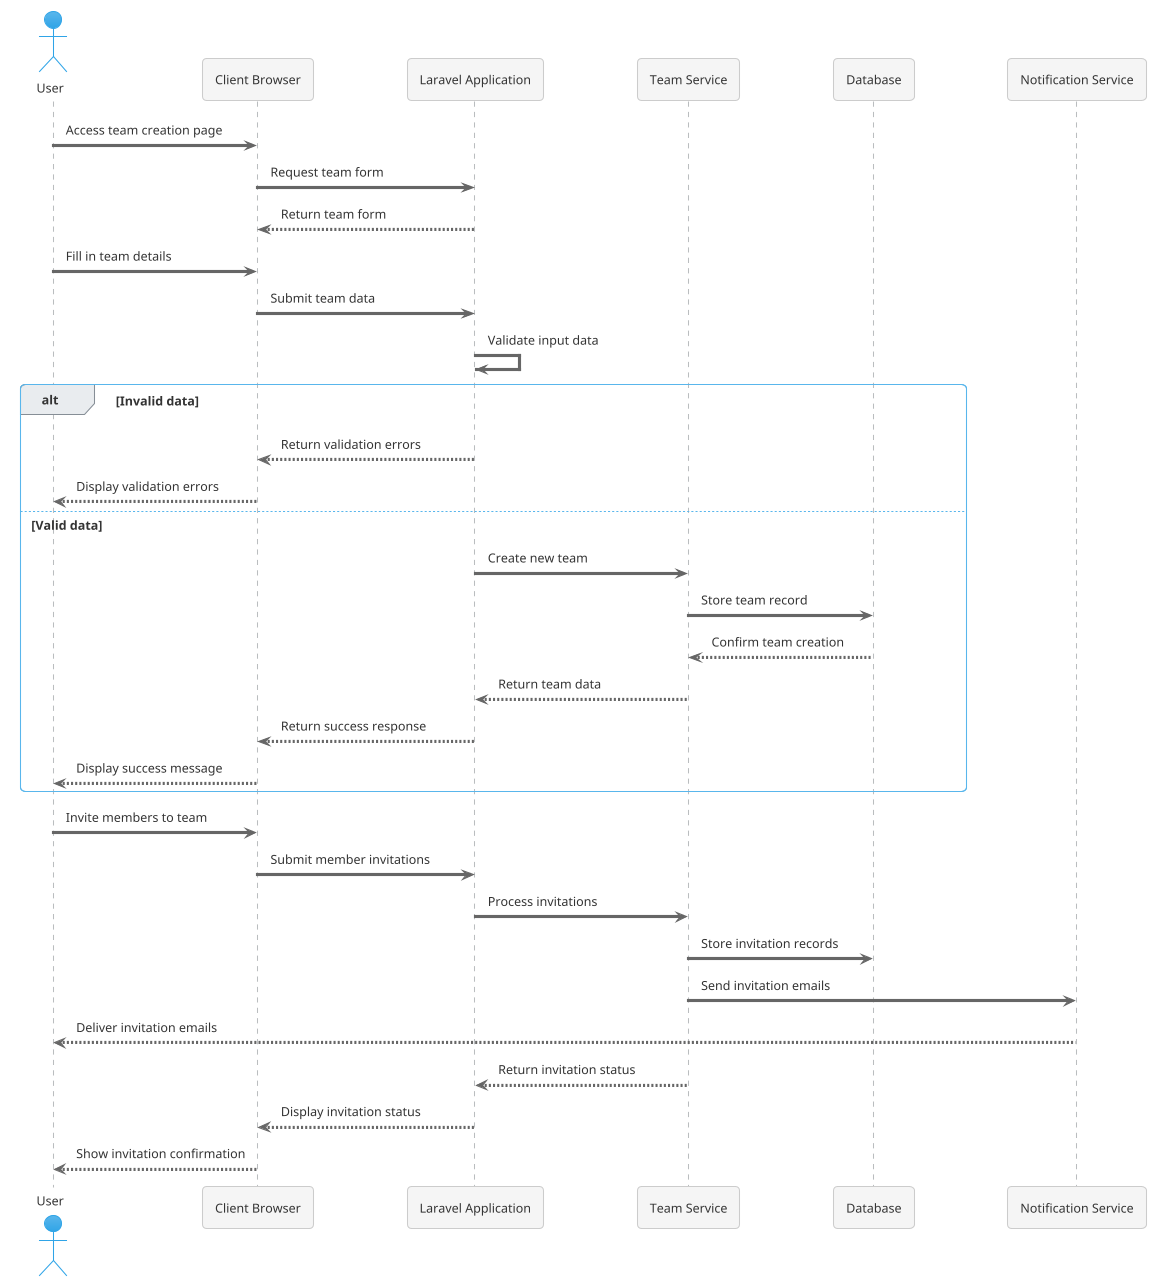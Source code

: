 @startuml Team Creation and Management (Light Mode)

' Light mode theme
!theme cerulean
skinparam backgroundColor #FFFFFF
skinparam ArrowColor #666666
skinparam shadowing false
skinparam DefaultFontColor #333333

' Define styles
skinparam participant {
    BackgroundColor #f5f5f5
    BorderColor #cccccc
    FontColor #333333
}

' Participants
actor User
participant Client as "Client Browser"
participant App as "Laravel Application"
participant TeamService as "Team Service"
participant DB as "Database"
participant Notification as "Notification Service"

' Sequence
User -> Client: Access team creation page
Client -> App: Request team form
App --> Client: Return team form
User -> Client: Fill in team details
Client -> App: Submit team data
App -> App: Validate input data

alt Invalid data
    App --> Client: Return validation errors
    Client --> User: Display validation errors
else Valid data
    App -> TeamService: Create new team
    TeamService -> DB: Store team record
    DB --> TeamService: Confirm team creation
    TeamService --> App: Return team data
    App --> Client: Return success response
    Client --> User: Display success message
end

User -> Client: Invite members to team
Client -> App: Submit member invitations
App -> TeamService: Process invitations
TeamService -> DB: Store invitation records
TeamService -> Notification: Send invitation emails
Notification --> User: Deliver invitation emails
TeamService --> App: Return invitation status
App --> Client: Display invitation status
Client --> User: Show invitation confirmation

@enduml
